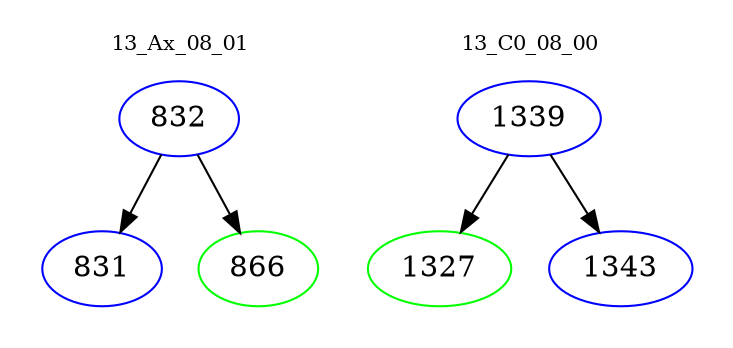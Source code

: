 digraph{
subgraph cluster_0 {
color = white
label = "13_Ax_08_01";
fontsize=10;
T0_832 [label="832", color="blue"]
T0_832 -> T0_831 [color="black"]
T0_831 [label="831", color="blue"]
T0_832 -> T0_866 [color="black"]
T0_866 [label="866", color="green"]
}
subgraph cluster_1 {
color = white
label = "13_C0_08_00";
fontsize=10;
T1_1339 [label="1339", color="blue"]
T1_1339 -> T1_1327 [color="black"]
T1_1327 [label="1327", color="green"]
T1_1339 -> T1_1343 [color="black"]
T1_1343 [label="1343", color="blue"]
}
}
